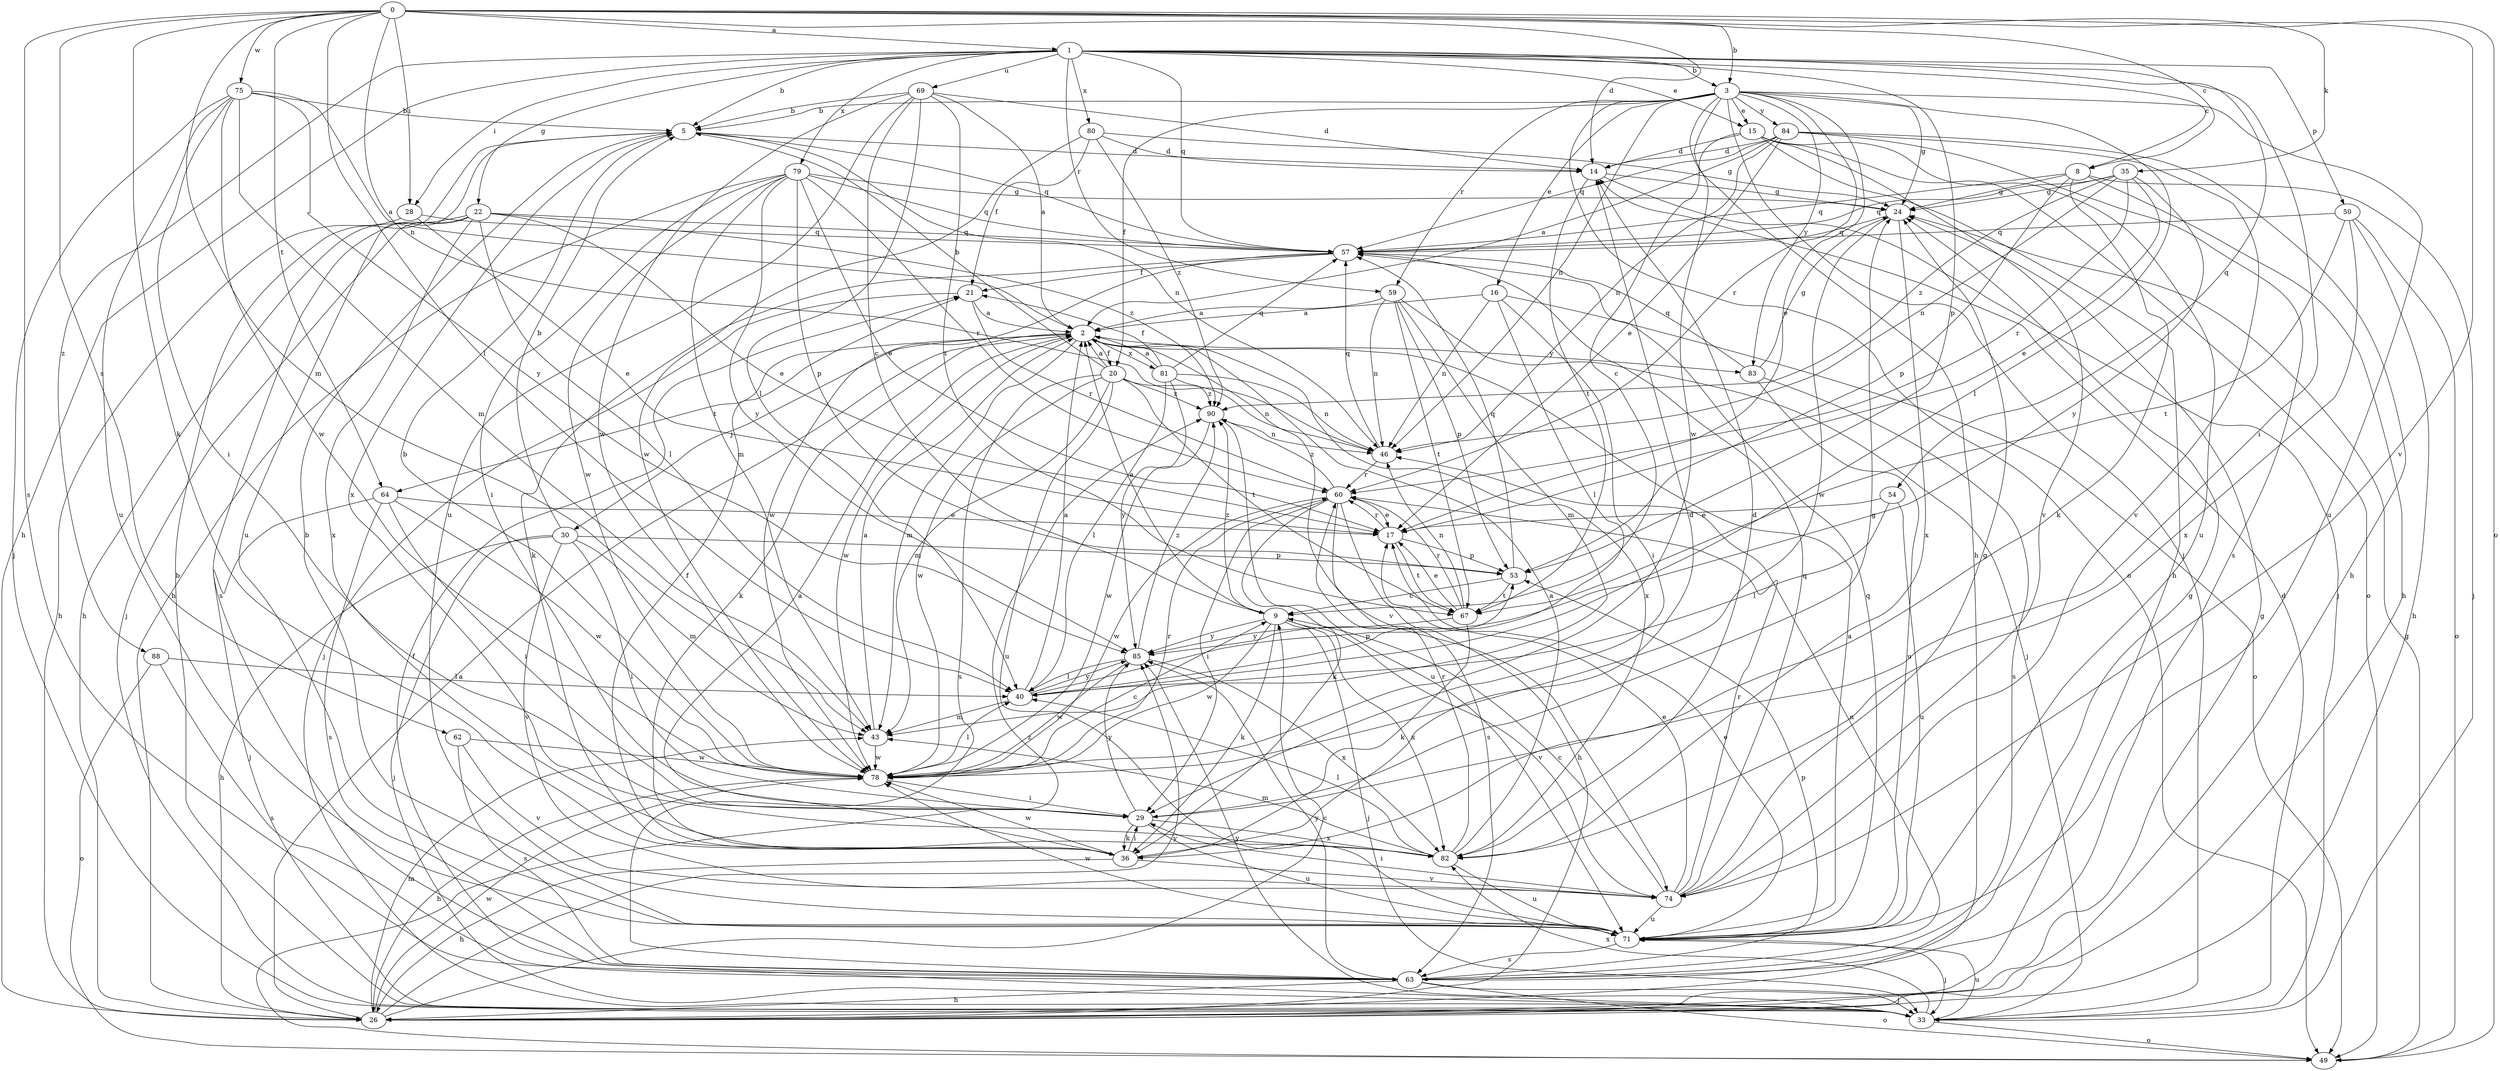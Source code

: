 strict digraph  {
0;
1;
2;
3;
5;
8;
9;
14;
15;
16;
17;
20;
21;
22;
24;
26;
28;
29;
30;
33;
35;
36;
40;
43;
46;
49;
50;
53;
54;
57;
59;
60;
62;
63;
64;
67;
69;
71;
74;
75;
78;
79;
80;
81;
82;
83;
84;
85;
88;
90;
0 -> 1  [label=a];
0 -> 3  [label=b];
0 -> 8  [label=c];
0 -> 14  [label=d];
0 -> 28  [label=i];
0 -> 35  [label=k];
0 -> 36  [label=k];
0 -> 40  [label=l];
0 -> 43  [label=m];
0 -> 46  [label=n];
0 -> 49  [label=o];
0 -> 62  [label=s];
0 -> 63  [label=s];
0 -> 64  [label=t];
0 -> 74  [label=v];
0 -> 75  [label=w];
1 -> 3  [label=b];
1 -> 5  [label=b];
1 -> 8  [label=c];
1 -> 15  [label=e];
1 -> 22  [label=g];
1 -> 26  [label=h];
1 -> 28  [label=i];
1 -> 29  [label=i];
1 -> 50  [label=p];
1 -> 53  [label=p];
1 -> 54  [label=q];
1 -> 57  [label=q];
1 -> 59  [label=r];
1 -> 69  [label=u];
1 -> 79  [label=x];
1 -> 80  [label=x];
1 -> 88  [label=z];
2 -> 20  [label=f];
2 -> 30  [label=j];
2 -> 36  [label=k];
2 -> 43  [label=m];
2 -> 64  [label=t];
2 -> 74  [label=v];
2 -> 78  [label=w];
2 -> 81  [label=x];
2 -> 82  [label=x];
2 -> 83  [label=y];
3 -> 5  [label=b];
3 -> 15  [label=e];
3 -> 16  [label=e];
3 -> 17  [label=e];
3 -> 20  [label=f];
3 -> 24  [label=g];
3 -> 26  [label=h];
3 -> 33  [label=j];
3 -> 40  [label=l];
3 -> 46  [label=n];
3 -> 49  [label=o];
3 -> 59  [label=r];
3 -> 60  [label=r];
3 -> 71  [label=u];
3 -> 78  [label=w];
3 -> 83  [label=y];
3 -> 84  [label=y];
5 -> 14  [label=d];
5 -> 46  [label=n];
5 -> 57  [label=q];
5 -> 71  [label=u];
5 -> 82  [label=x];
8 -> 24  [label=g];
8 -> 26  [label=h];
8 -> 33  [label=j];
8 -> 36  [label=k];
8 -> 53  [label=p];
8 -> 57  [label=q];
9 -> 2  [label=a];
9 -> 33  [label=j];
9 -> 36  [label=k];
9 -> 74  [label=v];
9 -> 78  [label=w];
9 -> 82  [label=x];
9 -> 85  [label=y];
9 -> 90  [label=z];
14 -> 24  [label=g];
14 -> 33  [label=j];
14 -> 67  [label=t];
15 -> 9  [label=c];
15 -> 14  [label=d];
15 -> 26  [label=h];
15 -> 49  [label=o];
15 -> 71  [label=u];
15 -> 74  [label=v];
16 -> 2  [label=a];
16 -> 29  [label=i];
16 -> 40  [label=l];
16 -> 46  [label=n];
16 -> 49  [label=o];
17 -> 53  [label=p];
17 -> 60  [label=r];
17 -> 67  [label=t];
20 -> 2  [label=a];
20 -> 5  [label=b];
20 -> 43  [label=m];
20 -> 46  [label=n];
20 -> 63  [label=s];
20 -> 67  [label=t];
20 -> 71  [label=u];
20 -> 78  [label=w];
20 -> 90  [label=z];
21 -> 2  [label=a];
21 -> 33  [label=j];
21 -> 60  [label=r];
22 -> 17  [label=e];
22 -> 26  [label=h];
22 -> 33  [label=j];
22 -> 40  [label=l];
22 -> 57  [label=q];
22 -> 63  [label=s];
22 -> 82  [label=x];
22 -> 90  [label=z];
24 -> 57  [label=q];
24 -> 78  [label=w];
24 -> 82  [label=x];
26 -> 2  [label=a];
26 -> 9  [label=c];
26 -> 24  [label=g];
26 -> 43  [label=m];
26 -> 78  [label=w];
26 -> 85  [label=y];
28 -> 17  [label=e];
28 -> 26  [label=h];
28 -> 57  [label=q];
29 -> 24  [label=g];
29 -> 36  [label=k];
29 -> 71  [label=u];
29 -> 82  [label=x];
29 -> 85  [label=y];
30 -> 5  [label=b];
30 -> 26  [label=h];
30 -> 29  [label=i];
30 -> 33  [label=j];
30 -> 43  [label=m];
30 -> 53  [label=p];
30 -> 74  [label=v];
33 -> 5  [label=b];
33 -> 14  [label=d];
33 -> 21  [label=f];
33 -> 49  [label=o];
33 -> 71  [label=u];
33 -> 82  [label=x];
33 -> 85  [label=y];
35 -> 17  [label=e];
35 -> 24  [label=g];
35 -> 46  [label=n];
35 -> 57  [label=q];
35 -> 60  [label=r];
35 -> 85  [label=y];
35 -> 90  [label=z];
36 -> 2  [label=a];
36 -> 14  [label=d];
36 -> 21  [label=f];
36 -> 26  [label=h];
36 -> 29  [label=i];
36 -> 74  [label=v];
36 -> 78  [label=w];
40 -> 2  [label=a];
40 -> 43  [label=m];
40 -> 53  [label=p];
40 -> 85  [label=y];
43 -> 2  [label=a];
43 -> 78  [label=w];
46 -> 57  [label=q];
46 -> 60  [label=r];
49 -> 24  [label=g];
49 -> 90  [label=z];
50 -> 26  [label=h];
50 -> 49  [label=o];
50 -> 57  [label=q];
50 -> 67  [label=t];
50 -> 82  [label=x];
53 -> 9  [label=c];
53 -> 57  [label=q];
53 -> 67  [label=t];
54 -> 17  [label=e];
54 -> 40  [label=l];
54 -> 71  [label=u];
57 -> 21  [label=f];
57 -> 36  [label=k];
57 -> 78  [label=w];
59 -> 2  [label=a];
59 -> 33  [label=j];
59 -> 43  [label=m];
59 -> 46  [label=n];
59 -> 53  [label=p];
59 -> 67  [label=t];
60 -> 17  [label=e];
60 -> 26  [label=h];
60 -> 29  [label=i];
60 -> 36  [label=k];
60 -> 63  [label=s];
60 -> 78  [label=w];
60 -> 90  [label=z];
62 -> 63  [label=s];
62 -> 74  [label=v];
62 -> 78  [label=w];
63 -> 24  [label=g];
63 -> 26  [label=h];
63 -> 33  [label=j];
63 -> 46  [label=n];
63 -> 49  [label=o];
63 -> 53  [label=p];
63 -> 85  [label=y];
64 -> 17  [label=e];
64 -> 29  [label=i];
64 -> 33  [label=j];
64 -> 63  [label=s];
64 -> 78  [label=w];
67 -> 17  [label=e];
67 -> 36  [label=k];
67 -> 46  [label=n];
67 -> 60  [label=r];
67 -> 85  [label=y];
69 -> 2  [label=a];
69 -> 5  [label=b];
69 -> 9  [label=c];
69 -> 14  [label=d];
69 -> 40  [label=l];
69 -> 67  [label=t];
69 -> 71  [label=u];
69 -> 78  [label=w];
71 -> 2  [label=a];
71 -> 5  [label=b];
71 -> 17  [label=e];
71 -> 33  [label=j];
71 -> 57  [label=q];
71 -> 63  [label=s];
71 -> 78  [label=w];
74 -> 9  [label=c];
74 -> 17  [label=e];
74 -> 24  [label=g];
74 -> 29  [label=i];
74 -> 57  [label=q];
74 -> 60  [label=r];
74 -> 71  [label=u];
75 -> 2  [label=a];
75 -> 5  [label=b];
75 -> 29  [label=i];
75 -> 33  [label=j];
75 -> 43  [label=m];
75 -> 71  [label=u];
75 -> 78  [label=w];
75 -> 85  [label=y];
78 -> 5  [label=b];
78 -> 9  [label=c];
78 -> 26  [label=h];
78 -> 29  [label=i];
78 -> 40  [label=l];
78 -> 60  [label=r];
79 -> 17  [label=e];
79 -> 24  [label=g];
79 -> 26  [label=h];
79 -> 29  [label=i];
79 -> 43  [label=m];
79 -> 53  [label=p];
79 -> 57  [label=q];
79 -> 60  [label=r];
79 -> 78  [label=w];
79 -> 85  [label=y];
80 -> 14  [label=d];
80 -> 21  [label=f];
80 -> 24  [label=g];
80 -> 78  [label=w];
80 -> 90  [label=z];
81 -> 2  [label=a];
81 -> 21  [label=f];
81 -> 40  [label=l];
81 -> 46  [label=n];
81 -> 57  [label=q];
81 -> 85  [label=y];
81 -> 90  [label=z];
82 -> 2  [label=a];
82 -> 14  [label=d];
82 -> 40  [label=l];
82 -> 43  [label=m];
82 -> 60  [label=r];
82 -> 71  [label=u];
83 -> 24  [label=g];
83 -> 57  [label=q];
83 -> 63  [label=s];
83 -> 71  [label=u];
84 -> 2  [label=a];
84 -> 14  [label=d];
84 -> 17  [label=e];
84 -> 26  [label=h];
84 -> 46  [label=n];
84 -> 57  [label=q];
84 -> 63  [label=s];
84 -> 74  [label=v];
85 -> 40  [label=l];
85 -> 78  [label=w];
85 -> 82  [label=x];
85 -> 90  [label=z];
88 -> 40  [label=l];
88 -> 49  [label=o];
88 -> 63  [label=s];
90 -> 46  [label=n];
90 -> 71  [label=u];
90 -> 78  [label=w];
}
